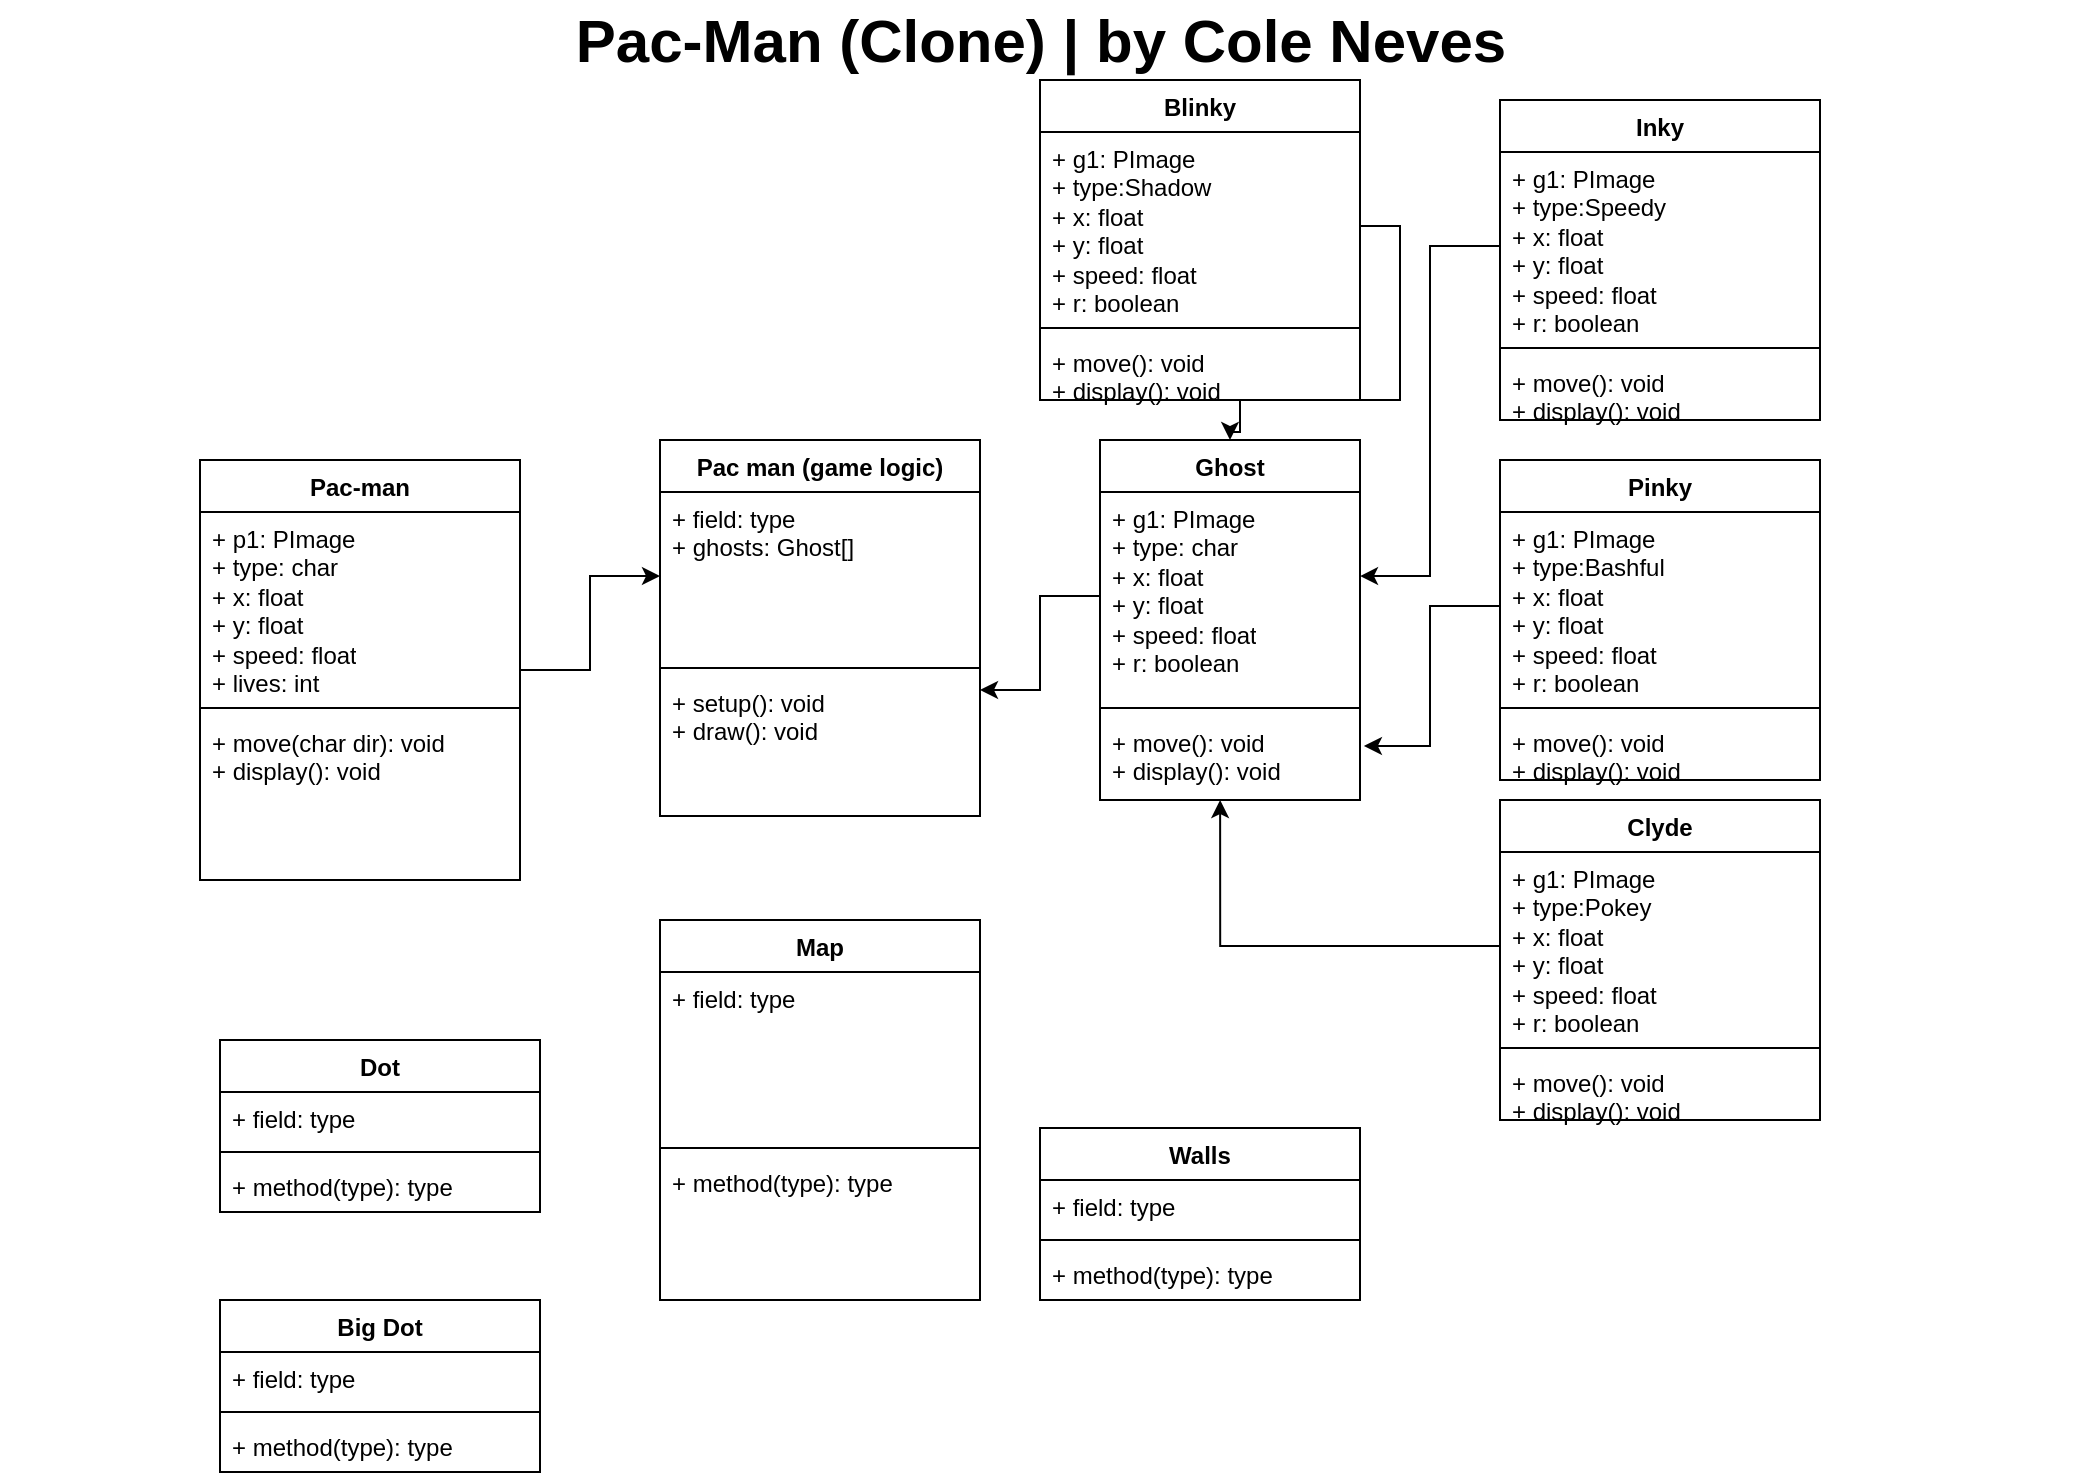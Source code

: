 <mxfile version="24.7.16">
  <diagram name="Page-1" id="GCGDnVqvJoa4mVLtFq2w">
    <mxGraphModel dx="612" dy="675" grid="1" gridSize="10" guides="1" tooltips="1" connect="1" arrows="1" fold="1" page="1" pageScale="1" pageWidth="1100" pageHeight="1700" math="0" shadow="0">
      <root>
        <mxCell id="0" />
        <mxCell id="1" parent="0" />
        <mxCell id="bPKaIutQy5WEXMTbhpYq-1" value="&lt;font style=&quot;font-size: 30px;&quot;&gt;Pac-Man (Clone) | by Cole Neves&lt;/font&gt;" style="text;align=center;fontStyle=1;verticalAlign=middle;spacingLeft=3;spacingRight=3;strokeColor=none;rotatable=0;points=[[0,0.5],[1,0.5]];portConstraint=eastwest;html=1;" vertex="1" parent="1">
          <mxGeometry x="40" y="40" width="1040" height="40" as="geometry" />
        </mxCell>
        <mxCell id="bPKaIutQy5WEXMTbhpYq-2" value="Pac man (game logic)" style="swimlane;fontStyle=1;align=center;verticalAlign=top;childLayout=stackLayout;horizontal=1;startSize=26;horizontalStack=0;resizeParent=1;resizeParentMax=0;resizeLast=0;collapsible=1;marginBottom=0;whiteSpace=wrap;html=1;" vertex="1" parent="1">
          <mxGeometry x="370" y="260" width="160" height="188" as="geometry" />
        </mxCell>
        <mxCell id="bPKaIutQy5WEXMTbhpYq-3" value="+ field: type&lt;div&gt;+ ghosts: Ghost[]&lt;/div&gt;" style="text;strokeColor=none;fillColor=none;align=left;verticalAlign=top;spacingLeft=4;spacingRight=4;overflow=hidden;rotatable=0;points=[[0,0.5],[1,0.5]];portConstraint=eastwest;whiteSpace=wrap;html=1;" vertex="1" parent="bPKaIutQy5WEXMTbhpYq-2">
          <mxGeometry y="26" width="160" height="84" as="geometry" />
        </mxCell>
        <mxCell id="bPKaIutQy5WEXMTbhpYq-4" value="" style="line;strokeWidth=1;fillColor=none;align=left;verticalAlign=middle;spacingTop=-1;spacingLeft=3;spacingRight=3;rotatable=0;labelPosition=right;points=[];portConstraint=eastwest;strokeColor=inherit;" vertex="1" parent="bPKaIutQy5WEXMTbhpYq-2">
          <mxGeometry y="110" width="160" height="8" as="geometry" />
        </mxCell>
        <mxCell id="bPKaIutQy5WEXMTbhpYq-5" value="+ setup(): void&lt;div&gt;+ draw(): void&lt;br&gt;&lt;/div&gt;" style="text;strokeColor=none;fillColor=none;align=left;verticalAlign=top;spacingLeft=4;spacingRight=4;overflow=hidden;rotatable=0;points=[[0,0.5],[1,0.5]];portConstraint=eastwest;whiteSpace=wrap;html=1;" vertex="1" parent="bPKaIutQy5WEXMTbhpYq-2">
          <mxGeometry y="118" width="160" height="70" as="geometry" />
        </mxCell>
        <mxCell id="bPKaIutQy5WEXMTbhpYq-6" value="Ghost" style="swimlane;fontStyle=1;align=center;verticalAlign=top;childLayout=stackLayout;horizontal=1;startSize=26;horizontalStack=0;resizeParent=1;resizeParentMax=0;resizeLast=0;collapsible=1;marginBottom=0;whiteSpace=wrap;html=1;direction=east;" vertex="1" parent="1">
          <mxGeometry x="590" y="260" width="130" height="180" as="geometry" />
        </mxCell>
        <mxCell id="bPKaIutQy5WEXMTbhpYq-7" value="+ g1: PImage&lt;div&gt;+ type: char&lt;br&gt;&lt;div&gt;+ x: float&lt;br&gt;&lt;/div&gt;&lt;div&gt;+ y: float&lt;br&gt;&lt;/div&gt;&lt;div&gt;+ speed: float&lt;/div&gt;&lt;div&gt;+ r: boolean&lt;br&gt;&lt;/div&gt;&lt;/div&gt;" style="text;strokeColor=none;fillColor=none;align=left;verticalAlign=top;spacingLeft=4;spacingRight=4;overflow=hidden;rotatable=0;points=[[0,0.5],[1,0.5]];portConstraint=eastwest;whiteSpace=wrap;html=1;" vertex="1" parent="bPKaIutQy5WEXMTbhpYq-6">
          <mxGeometry y="26" width="130" height="104" as="geometry" />
        </mxCell>
        <mxCell id="bPKaIutQy5WEXMTbhpYq-8" value="" style="line;strokeWidth=1;fillColor=none;align=left;verticalAlign=middle;spacingTop=-1;spacingLeft=3;spacingRight=3;rotatable=0;labelPosition=right;points=[];portConstraint=eastwest;strokeColor=inherit;" vertex="1" parent="bPKaIutQy5WEXMTbhpYq-6">
          <mxGeometry y="130" width="130" height="8" as="geometry" />
        </mxCell>
        <mxCell id="bPKaIutQy5WEXMTbhpYq-9" value="+ move(): void&lt;div&gt;+ display(): void&lt;br&gt;&lt;/div&gt;" style="text;strokeColor=none;fillColor=none;align=left;verticalAlign=top;spacingLeft=4;spacingRight=4;overflow=hidden;rotatable=0;points=[[0,0.5],[1,0.5]];portConstraint=eastwest;whiteSpace=wrap;html=1;" vertex="1" parent="bPKaIutQy5WEXMTbhpYq-6">
          <mxGeometry y="138" width="130" height="42" as="geometry" />
        </mxCell>
        <mxCell id="bPKaIutQy5WEXMTbhpYq-10" style="edgeStyle=orthogonalEdgeStyle;rounded=0;orthogonalLoop=1;jettySize=auto;html=1;entryX=1;entryY=0.1;entryDx=0;entryDy=0;entryPerimeter=0;" edge="1" parent="1" source="bPKaIutQy5WEXMTbhpYq-7" target="bPKaIutQy5WEXMTbhpYq-5">
          <mxGeometry relative="1" as="geometry" />
        </mxCell>
        <mxCell id="bPKaIutQy5WEXMTbhpYq-15" style="edgeStyle=orthogonalEdgeStyle;rounded=0;orthogonalLoop=1;jettySize=auto;html=1;entryX=0;entryY=0.5;entryDx=0;entryDy=0;" edge="1" parent="1" source="bPKaIutQy5WEXMTbhpYq-11" target="bPKaIutQy5WEXMTbhpYq-3">
          <mxGeometry relative="1" as="geometry" />
        </mxCell>
        <mxCell id="bPKaIutQy5WEXMTbhpYq-11" value="Pac-man" style="swimlane;fontStyle=1;align=center;verticalAlign=top;childLayout=stackLayout;horizontal=1;startSize=26;horizontalStack=0;resizeParent=1;resizeParentMax=0;resizeLast=0;collapsible=1;marginBottom=0;whiteSpace=wrap;html=1;" vertex="1" parent="1">
          <mxGeometry x="140" y="270" width="160" height="210" as="geometry" />
        </mxCell>
        <mxCell id="bPKaIutQy5WEXMTbhpYq-12" value="+ p1: PImage&lt;div&gt;+ type: char&lt;br&gt;&lt;div&gt;+ x: float&lt;br&gt;&lt;/div&gt;&lt;div&gt;+ y: float&lt;br&gt;&lt;/div&gt;&lt;div&gt;+ speed: float&lt;/div&gt;&lt;/div&gt;&lt;div&gt;+ lives: int&lt;/div&gt;" style="text;strokeColor=none;fillColor=none;align=left;verticalAlign=top;spacingLeft=4;spacingRight=4;overflow=hidden;rotatable=0;points=[[0,0.5],[1,0.5]];portConstraint=eastwest;whiteSpace=wrap;html=1;" vertex="1" parent="bPKaIutQy5WEXMTbhpYq-11">
          <mxGeometry y="26" width="160" height="94" as="geometry" />
        </mxCell>
        <mxCell id="bPKaIutQy5WEXMTbhpYq-13" value="" style="line;strokeWidth=1;fillColor=none;align=left;verticalAlign=middle;spacingTop=-1;spacingLeft=3;spacingRight=3;rotatable=0;labelPosition=right;points=[];portConstraint=eastwest;strokeColor=inherit;" vertex="1" parent="bPKaIutQy5WEXMTbhpYq-11">
          <mxGeometry y="120" width="160" height="8" as="geometry" />
        </mxCell>
        <mxCell id="bPKaIutQy5WEXMTbhpYq-14" value="+ move(char dir): void&lt;div&gt;+ display(): void&lt;/div&gt;&lt;div&gt;&lt;br&gt;&lt;/div&gt;" style="text;strokeColor=none;fillColor=none;align=left;verticalAlign=top;spacingLeft=4;spacingRight=4;overflow=hidden;rotatable=0;points=[[0,0.5],[1,0.5]];portConstraint=eastwest;whiteSpace=wrap;html=1;" vertex="1" parent="bPKaIutQy5WEXMTbhpYq-11">
          <mxGeometry y="128" width="160" height="82" as="geometry" />
        </mxCell>
        <mxCell id="bPKaIutQy5WEXMTbhpYq-16" value="Map" style="swimlane;fontStyle=1;align=center;verticalAlign=top;childLayout=stackLayout;horizontal=1;startSize=26;horizontalStack=0;resizeParent=1;resizeParentMax=0;resizeLast=0;collapsible=1;marginBottom=0;whiteSpace=wrap;html=1;" vertex="1" parent="1">
          <mxGeometry x="370" y="500" width="160" height="190" as="geometry" />
        </mxCell>
        <mxCell id="bPKaIutQy5WEXMTbhpYq-17" value="+ field: type" style="text;strokeColor=none;fillColor=none;align=left;verticalAlign=top;spacingLeft=4;spacingRight=4;overflow=hidden;rotatable=0;points=[[0,0.5],[1,0.5]];portConstraint=eastwest;whiteSpace=wrap;html=1;" vertex="1" parent="bPKaIutQy5WEXMTbhpYq-16">
          <mxGeometry y="26" width="160" height="84" as="geometry" />
        </mxCell>
        <mxCell id="bPKaIutQy5WEXMTbhpYq-18" value="" style="line;strokeWidth=1;fillColor=none;align=left;verticalAlign=middle;spacingTop=-1;spacingLeft=3;spacingRight=3;rotatable=0;labelPosition=right;points=[];portConstraint=eastwest;strokeColor=inherit;" vertex="1" parent="bPKaIutQy5WEXMTbhpYq-16">
          <mxGeometry y="110" width="160" height="8" as="geometry" />
        </mxCell>
        <mxCell id="bPKaIutQy5WEXMTbhpYq-19" value="+ method(type): type" style="text;strokeColor=none;fillColor=none;align=left;verticalAlign=top;spacingLeft=4;spacingRight=4;overflow=hidden;rotatable=0;points=[[0,0.5],[1,0.5]];portConstraint=eastwest;whiteSpace=wrap;html=1;" vertex="1" parent="bPKaIutQy5WEXMTbhpYq-16">
          <mxGeometry y="118" width="160" height="72" as="geometry" />
        </mxCell>
        <mxCell id="bPKaIutQy5WEXMTbhpYq-20" value="Dot" style="swimlane;fontStyle=1;align=center;verticalAlign=top;childLayout=stackLayout;horizontal=1;startSize=26;horizontalStack=0;resizeParent=1;resizeParentMax=0;resizeLast=0;collapsible=1;marginBottom=0;whiteSpace=wrap;html=1;" vertex="1" parent="1">
          <mxGeometry x="150" y="560" width="160" height="86" as="geometry" />
        </mxCell>
        <mxCell id="bPKaIutQy5WEXMTbhpYq-21" value="+ field: type" style="text;strokeColor=none;fillColor=none;align=left;verticalAlign=top;spacingLeft=4;spacingRight=4;overflow=hidden;rotatable=0;points=[[0,0.5],[1,0.5]];portConstraint=eastwest;whiteSpace=wrap;html=1;" vertex="1" parent="bPKaIutQy5WEXMTbhpYq-20">
          <mxGeometry y="26" width="160" height="26" as="geometry" />
        </mxCell>
        <mxCell id="bPKaIutQy5WEXMTbhpYq-22" value="" style="line;strokeWidth=1;fillColor=none;align=left;verticalAlign=middle;spacingTop=-1;spacingLeft=3;spacingRight=3;rotatable=0;labelPosition=right;points=[];portConstraint=eastwest;strokeColor=inherit;" vertex="1" parent="bPKaIutQy5WEXMTbhpYq-20">
          <mxGeometry y="52" width="160" height="8" as="geometry" />
        </mxCell>
        <mxCell id="bPKaIutQy5WEXMTbhpYq-23" value="+ method(type): type" style="text;strokeColor=none;fillColor=none;align=left;verticalAlign=top;spacingLeft=4;spacingRight=4;overflow=hidden;rotatable=0;points=[[0,0.5],[1,0.5]];portConstraint=eastwest;whiteSpace=wrap;html=1;" vertex="1" parent="bPKaIutQy5WEXMTbhpYq-20">
          <mxGeometry y="60" width="160" height="26" as="geometry" />
        </mxCell>
        <mxCell id="bPKaIutQy5WEXMTbhpYq-24" value="Big Dot" style="swimlane;fontStyle=1;align=center;verticalAlign=top;childLayout=stackLayout;horizontal=1;startSize=26;horizontalStack=0;resizeParent=1;resizeParentMax=0;resizeLast=0;collapsible=1;marginBottom=0;whiteSpace=wrap;html=1;" vertex="1" parent="1">
          <mxGeometry x="150" y="690" width="160" height="86" as="geometry" />
        </mxCell>
        <mxCell id="bPKaIutQy5WEXMTbhpYq-25" value="+ field: type" style="text;strokeColor=none;fillColor=none;align=left;verticalAlign=top;spacingLeft=4;spacingRight=4;overflow=hidden;rotatable=0;points=[[0,0.5],[1,0.5]];portConstraint=eastwest;whiteSpace=wrap;html=1;" vertex="1" parent="bPKaIutQy5WEXMTbhpYq-24">
          <mxGeometry y="26" width="160" height="26" as="geometry" />
        </mxCell>
        <mxCell id="bPKaIutQy5WEXMTbhpYq-26" value="" style="line;strokeWidth=1;fillColor=none;align=left;verticalAlign=middle;spacingTop=-1;spacingLeft=3;spacingRight=3;rotatable=0;labelPosition=right;points=[];portConstraint=eastwest;strokeColor=inherit;" vertex="1" parent="bPKaIutQy5WEXMTbhpYq-24">
          <mxGeometry y="52" width="160" height="8" as="geometry" />
        </mxCell>
        <mxCell id="bPKaIutQy5WEXMTbhpYq-27" value="+ method(type): type" style="text;strokeColor=none;fillColor=none;align=left;verticalAlign=top;spacingLeft=4;spacingRight=4;overflow=hidden;rotatable=0;points=[[0,0.5],[1,0.5]];portConstraint=eastwest;whiteSpace=wrap;html=1;" vertex="1" parent="bPKaIutQy5WEXMTbhpYq-24">
          <mxGeometry y="60" width="160" height="26" as="geometry" />
        </mxCell>
        <mxCell id="bPKaIutQy5WEXMTbhpYq-28" value="Walls" style="swimlane;fontStyle=1;align=center;verticalAlign=top;childLayout=stackLayout;horizontal=1;startSize=26;horizontalStack=0;resizeParent=1;resizeParentMax=0;resizeLast=0;collapsible=1;marginBottom=0;whiteSpace=wrap;html=1;" vertex="1" parent="1">
          <mxGeometry x="560" y="604" width="160" height="86" as="geometry" />
        </mxCell>
        <mxCell id="bPKaIutQy5WEXMTbhpYq-29" value="+ field: type" style="text;strokeColor=none;fillColor=none;align=left;verticalAlign=top;spacingLeft=4;spacingRight=4;overflow=hidden;rotatable=0;points=[[0,0.5],[1,0.5]];portConstraint=eastwest;whiteSpace=wrap;html=1;" vertex="1" parent="bPKaIutQy5WEXMTbhpYq-28">
          <mxGeometry y="26" width="160" height="26" as="geometry" />
        </mxCell>
        <mxCell id="bPKaIutQy5WEXMTbhpYq-30" value="" style="line;strokeWidth=1;fillColor=none;align=left;verticalAlign=middle;spacingTop=-1;spacingLeft=3;spacingRight=3;rotatable=0;labelPosition=right;points=[];portConstraint=eastwest;strokeColor=inherit;" vertex="1" parent="bPKaIutQy5WEXMTbhpYq-28">
          <mxGeometry y="52" width="160" height="8" as="geometry" />
        </mxCell>
        <mxCell id="bPKaIutQy5WEXMTbhpYq-31" value="+ method(type): type" style="text;strokeColor=none;fillColor=none;align=left;verticalAlign=top;spacingLeft=4;spacingRight=4;overflow=hidden;rotatable=0;points=[[0,0.5],[1,0.5]];portConstraint=eastwest;whiteSpace=wrap;html=1;" vertex="1" parent="bPKaIutQy5WEXMTbhpYq-28">
          <mxGeometry y="60" width="160" height="26" as="geometry" />
        </mxCell>
        <mxCell id="bPKaIutQy5WEXMTbhpYq-32" value="Blinky" style="swimlane;fontStyle=1;align=center;verticalAlign=top;childLayout=stackLayout;horizontal=1;startSize=26;horizontalStack=0;resizeParent=1;resizeParentMax=0;resizeLast=0;collapsible=1;marginBottom=0;whiteSpace=wrap;html=1;" vertex="1" parent="1">
          <mxGeometry x="560" y="80" width="160" height="160" as="geometry" />
        </mxCell>
        <mxCell id="bPKaIutQy5WEXMTbhpYq-33" value="+ g1: PImage&lt;div&gt;+ type:Shadow&amp;nbsp;&lt;br&gt;&lt;div&gt;+ x: float&lt;br&gt;&lt;/div&gt;&lt;div&gt;+ y: float&lt;br&gt;&lt;/div&gt;&lt;div&gt;+ speed: float&lt;/div&gt;&lt;div&gt;+ r: boolean&lt;/div&gt;&lt;/div&gt;" style="text;strokeColor=none;fillColor=none;align=left;verticalAlign=top;spacingLeft=4;spacingRight=4;overflow=hidden;rotatable=0;points=[[0,0.5],[1,0.5]];portConstraint=eastwest;whiteSpace=wrap;html=1;" vertex="1" parent="bPKaIutQy5WEXMTbhpYq-32">
          <mxGeometry y="26" width="160" height="94" as="geometry" />
        </mxCell>
        <mxCell id="bPKaIutQy5WEXMTbhpYq-34" value="" style="line;strokeWidth=1;fillColor=none;align=left;verticalAlign=middle;spacingTop=-1;spacingLeft=3;spacingRight=3;rotatable=0;labelPosition=right;points=[];portConstraint=eastwest;strokeColor=inherit;" vertex="1" parent="bPKaIutQy5WEXMTbhpYq-32">
          <mxGeometry y="120" width="160" height="8" as="geometry" />
        </mxCell>
        <mxCell id="bPKaIutQy5WEXMTbhpYq-35" value="+ move(): void&lt;div&gt;+ display(): void&lt;/div&gt;" style="text;strokeColor=none;fillColor=none;align=left;verticalAlign=top;spacingLeft=4;spacingRight=4;overflow=hidden;rotatable=0;points=[[0,0.5],[1,0.5]];portConstraint=eastwest;whiteSpace=wrap;html=1;" vertex="1" parent="bPKaIutQy5WEXMTbhpYq-32">
          <mxGeometry y="128" width="160" height="32" as="geometry" />
        </mxCell>
        <mxCell id="bPKaIutQy5WEXMTbhpYq-36" value="Inky" style="swimlane;fontStyle=1;align=center;verticalAlign=top;childLayout=stackLayout;horizontal=1;startSize=26;horizontalStack=0;resizeParent=1;resizeParentMax=0;resizeLast=0;collapsible=1;marginBottom=0;whiteSpace=wrap;html=1;" vertex="1" parent="1">
          <mxGeometry x="790" y="90" width="160" height="160" as="geometry" />
        </mxCell>
        <mxCell id="bPKaIutQy5WEXMTbhpYq-37" value="+ g1: PImage&lt;div&gt;+ type:Speedy&amp;nbsp;&lt;br&gt;&lt;div&gt;+ x: float&lt;br&gt;&lt;/div&gt;&lt;div&gt;+ y: float&lt;br&gt;&lt;/div&gt;&lt;div&gt;+ speed: float&lt;/div&gt;&lt;div&gt;+ r: boolean&lt;/div&gt;&lt;/div&gt;" style="text;strokeColor=none;fillColor=none;align=left;verticalAlign=top;spacingLeft=4;spacingRight=4;overflow=hidden;rotatable=0;points=[[0,0.5],[1,0.5]];portConstraint=eastwest;whiteSpace=wrap;html=1;" vertex="1" parent="bPKaIutQy5WEXMTbhpYq-36">
          <mxGeometry y="26" width="160" height="94" as="geometry" />
        </mxCell>
        <mxCell id="bPKaIutQy5WEXMTbhpYq-38" value="" style="line;strokeWidth=1;fillColor=none;align=left;verticalAlign=middle;spacingTop=-1;spacingLeft=3;spacingRight=3;rotatable=0;labelPosition=right;points=[];portConstraint=eastwest;strokeColor=inherit;" vertex="1" parent="bPKaIutQy5WEXMTbhpYq-36">
          <mxGeometry y="120" width="160" height="8" as="geometry" />
        </mxCell>
        <mxCell id="bPKaIutQy5WEXMTbhpYq-39" value="+ move(): void&lt;div&gt;+ display(): void&lt;/div&gt;" style="text;strokeColor=none;fillColor=none;align=left;verticalAlign=top;spacingLeft=4;spacingRight=4;overflow=hidden;rotatable=0;points=[[0,0.5],[1,0.5]];portConstraint=eastwest;whiteSpace=wrap;html=1;" vertex="1" parent="bPKaIutQy5WEXMTbhpYq-36">
          <mxGeometry y="128" width="160" height="32" as="geometry" />
        </mxCell>
        <mxCell id="bPKaIutQy5WEXMTbhpYq-40" value="Pinky" style="swimlane;fontStyle=1;align=center;verticalAlign=top;childLayout=stackLayout;horizontal=1;startSize=26;horizontalStack=0;resizeParent=1;resizeParentMax=0;resizeLast=0;collapsible=1;marginBottom=0;whiteSpace=wrap;html=1;" vertex="1" parent="1">
          <mxGeometry x="790" y="270" width="160" height="160" as="geometry" />
        </mxCell>
        <mxCell id="bPKaIutQy5WEXMTbhpYq-41" value="+ g1: PImage&lt;div&gt;+ type:Bashful&amp;nbsp;&lt;br&gt;&lt;div&gt;+ x: float&lt;br&gt;&lt;/div&gt;&lt;div&gt;+ y: float&lt;br&gt;&lt;/div&gt;&lt;div&gt;+ speed: float&lt;/div&gt;&lt;div&gt;+ r: boolean&lt;/div&gt;&lt;/div&gt;" style="text;strokeColor=none;fillColor=none;align=left;verticalAlign=top;spacingLeft=4;spacingRight=4;overflow=hidden;rotatable=0;points=[[0,0.5],[1,0.5]];portConstraint=eastwest;whiteSpace=wrap;html=1;" vertex="1" parent="bPKaIutQy5WEXMTbhpYq-40">
          <mxGeometry y="26" width="160" height="94" as="geometry" />
        </mxCell>
        <mxCell id="bPKaIutQy5WEXMTbhpYq-42" value="" style="line;strokeWidth=1;fillColor=none;align=left;verticalAlign=middle;spacingTop=-1;spacingLeft=3;spacingRight=3;rotatable=0;labelPosition=right;points=[];portConstraint=eastwest;strokeColor=inherit;" vertex="1" parent="bPKaIutQy5WEXMTbhpYq-40">
          <mxGeometry y="120" width="160" height="8" as="geometry" />
        </mxCell>
        <mxCell id="bPKaIutQy5WEXMTbhpYq-43" value="+ move(): void&lt;div&gt;+ display(): void&lt;/div&gt;" style="text;strokeColor=none;fillColor=none;align=left;verticalAlign=top;spacingLeft=4;spacingRight=4;overflow=hidden;rotatable=0;points=[[0,0.5],[1,0.5]];portConstraint=eastwest;whiteSpace=wrap;html=1;" vertex="1" parent="bPKaIutQy5WEXMTbhpYq-40">
          <mxGeometry y="128" width="160" height="32" as="geometry" />
        </mxCell>
        <mxCell id="bPKaIutQy5WEXMTbhpYq-44" value="Clyde" style="swimlane;fontStyle=1;align=center;verticalAlign=top;childLayout=stackLayout;horizontal=1;startSize=26;horizontalStack=0;resizeParent=1;resizeParentMax=0;resizeLast=0;collapsible=1;marginBottom=0;whiteSpace=wrap;html=1;" vertex="1" parent="1">
          <mxGeometry x="790" y="440" width="160" height="160" as="geometry" />
        </mxCell>
        <mxCell id="bPKaIutQy5WEXMTbhpYq-45" value="+ g1: PImage&lt;div&gt;+ type:Pokey&amp;nbsp;&lt;br&gt;&lt;div&gt;+ x: float&lt;br&gt;&lt;/div&gt;&lt;div&gt;+ y: float&lt;br&gt;&lt;/div&gt;&lt;div&gt;+ speed: float&lt;/div&gt;&lt;div&gt;+ r: boolean&lt;/div&gt;&lt;/div&gt;" style="text;strokeColor=none;fillColor=none;align=left;verticalAlign=top;spacingLeft=4;spacingRight=4;overflow=hidden;rotatable=0;points=[[0,0.5],[1,0.5]];portConstraint=eastwest;whiteSpace=wrap;html=1;" vertex="1" parent="bPKaIutQy5WEXMTbhpYq-44">
          <mxGeometry y="26" width="160" height="94" as="geometry" />
        </mxCell>
        <mxCell id="bPKaIutQy5WEXMTbhpYq-46" value="" style="line;strokeWidth=1;fillColor=none;align=left;verticalAlign=middle;spacingTop=-1;spacingLeft=3;spacingRight=3;rotatable=0;labelPosition=right;points=[];portConstraint=eastwest;strokeColor=inherit;" vertex="1" parent="bPKaIutQy5WEXMTbhpYq-44">
          <mxGeometry y="120" width="160" height="8" as="geometry" />
        </mxCell>
        <mxCell id="bPKaIutQy5WEXMTbhpYq-47" value="+ move(): void&lt;div&gt;+ display(): void&lt;/div&gt;" style="text;strokeColor=none;fillColor=none;align=left;verticalAlign=top;spacingLeft=4;spacingRight=4;overflow=hidden;rotatable=0;points=[[0,0.5],[1,0.5]];portConstraint=eastwest;whiteSpace=wrap;html=1;" vertex="1" parent="bPKaIutQy5WEXMTbhpYq-44">
          <mxGeometry y="128" width="160" height="32" as="geometry" />
        </mxCell>
        <mxCell id="bPKaIutQy5WEXMTbhpYq-48" style="edgeStyle=orthogonalEdgeStyle;rounded=0;orthogonalLoop=1;jettySize=auto;html=1;entryX=0.462;entryY=1;entryDx=0;entryDy=0;entryPerimeter=0;" edge="1" parent="1" source="bPKaIutQy5WEXMTbhpYq-45" target="bPKaIutQy5WEXMTbhpYq-9">
          <mxGeometry relative="1" as="geometry" />
        </mxCell>
        <mxCell id="bPKaIutQy5WEXMTbhpYq-49" style="edgeStyle=orthogonalEdgeStyle;rounded=0;orthogonalLoop=1;jettySize=auto;html=1;entryX=1.015;entryY=0.357;entryDx=0;entryDy=0;entryPerimeter=0;" edge="1" parent="1" source="bPKaIutQy5WEXMTbhpYq-41" target="bPKaIutQy5WEXMTbhpYq-9">
          <mxGeometry relative="1" as="geometry" />
        </mxCell>
        <mxCell id="bPKaIutQy5WEXMTbhpYq-50" style="edgeStyle=orthogonalEdgeStyle;rounded=0;orthogonalLoop=1;jettySize=auto;html=1;" edge="1" parent="1" source="bPKaIutQy5WEXMTbhpYq-33" target="bPKaIutQy5WEXMTbhpYq-6">
          <mxGeometry relative="1" as="geometry">
            <mxPoint x="655" y="256" as="targetPoint" />
            <Array as="points">
              <mxPoint x="740" y="153" />
              <mxPoint x="740" y="240" />
              <mxPoint x="660" y="240" />
              <mxPoint x="660" y="256" />
              <mxPoint x="655" y="256" />
            </Array>
          </mxGeometry>
        </mxCell>
        <mxCell id="bPKaIutQy5WEXMTbhpYq-51" style="edgeStyle=orthogonalEdgeStyle;rounded=0;orthogonalLoop=1;jettySize=auto;html=1;entryX=1;entryY=0.404;entryDx=0;entryDy=0;entryPerimeter=0;" edge="1" parent="1" source="bPKaIutQy5WEXMTbhpYq-37" target="bPKaIutQy5WEXMTbhpYq-7">
          <mxGeometry relative="1" as="geometry" />
        </mxCell>
      </root>
    </mxGraphModel>
  </diagram>
</mxfile>
